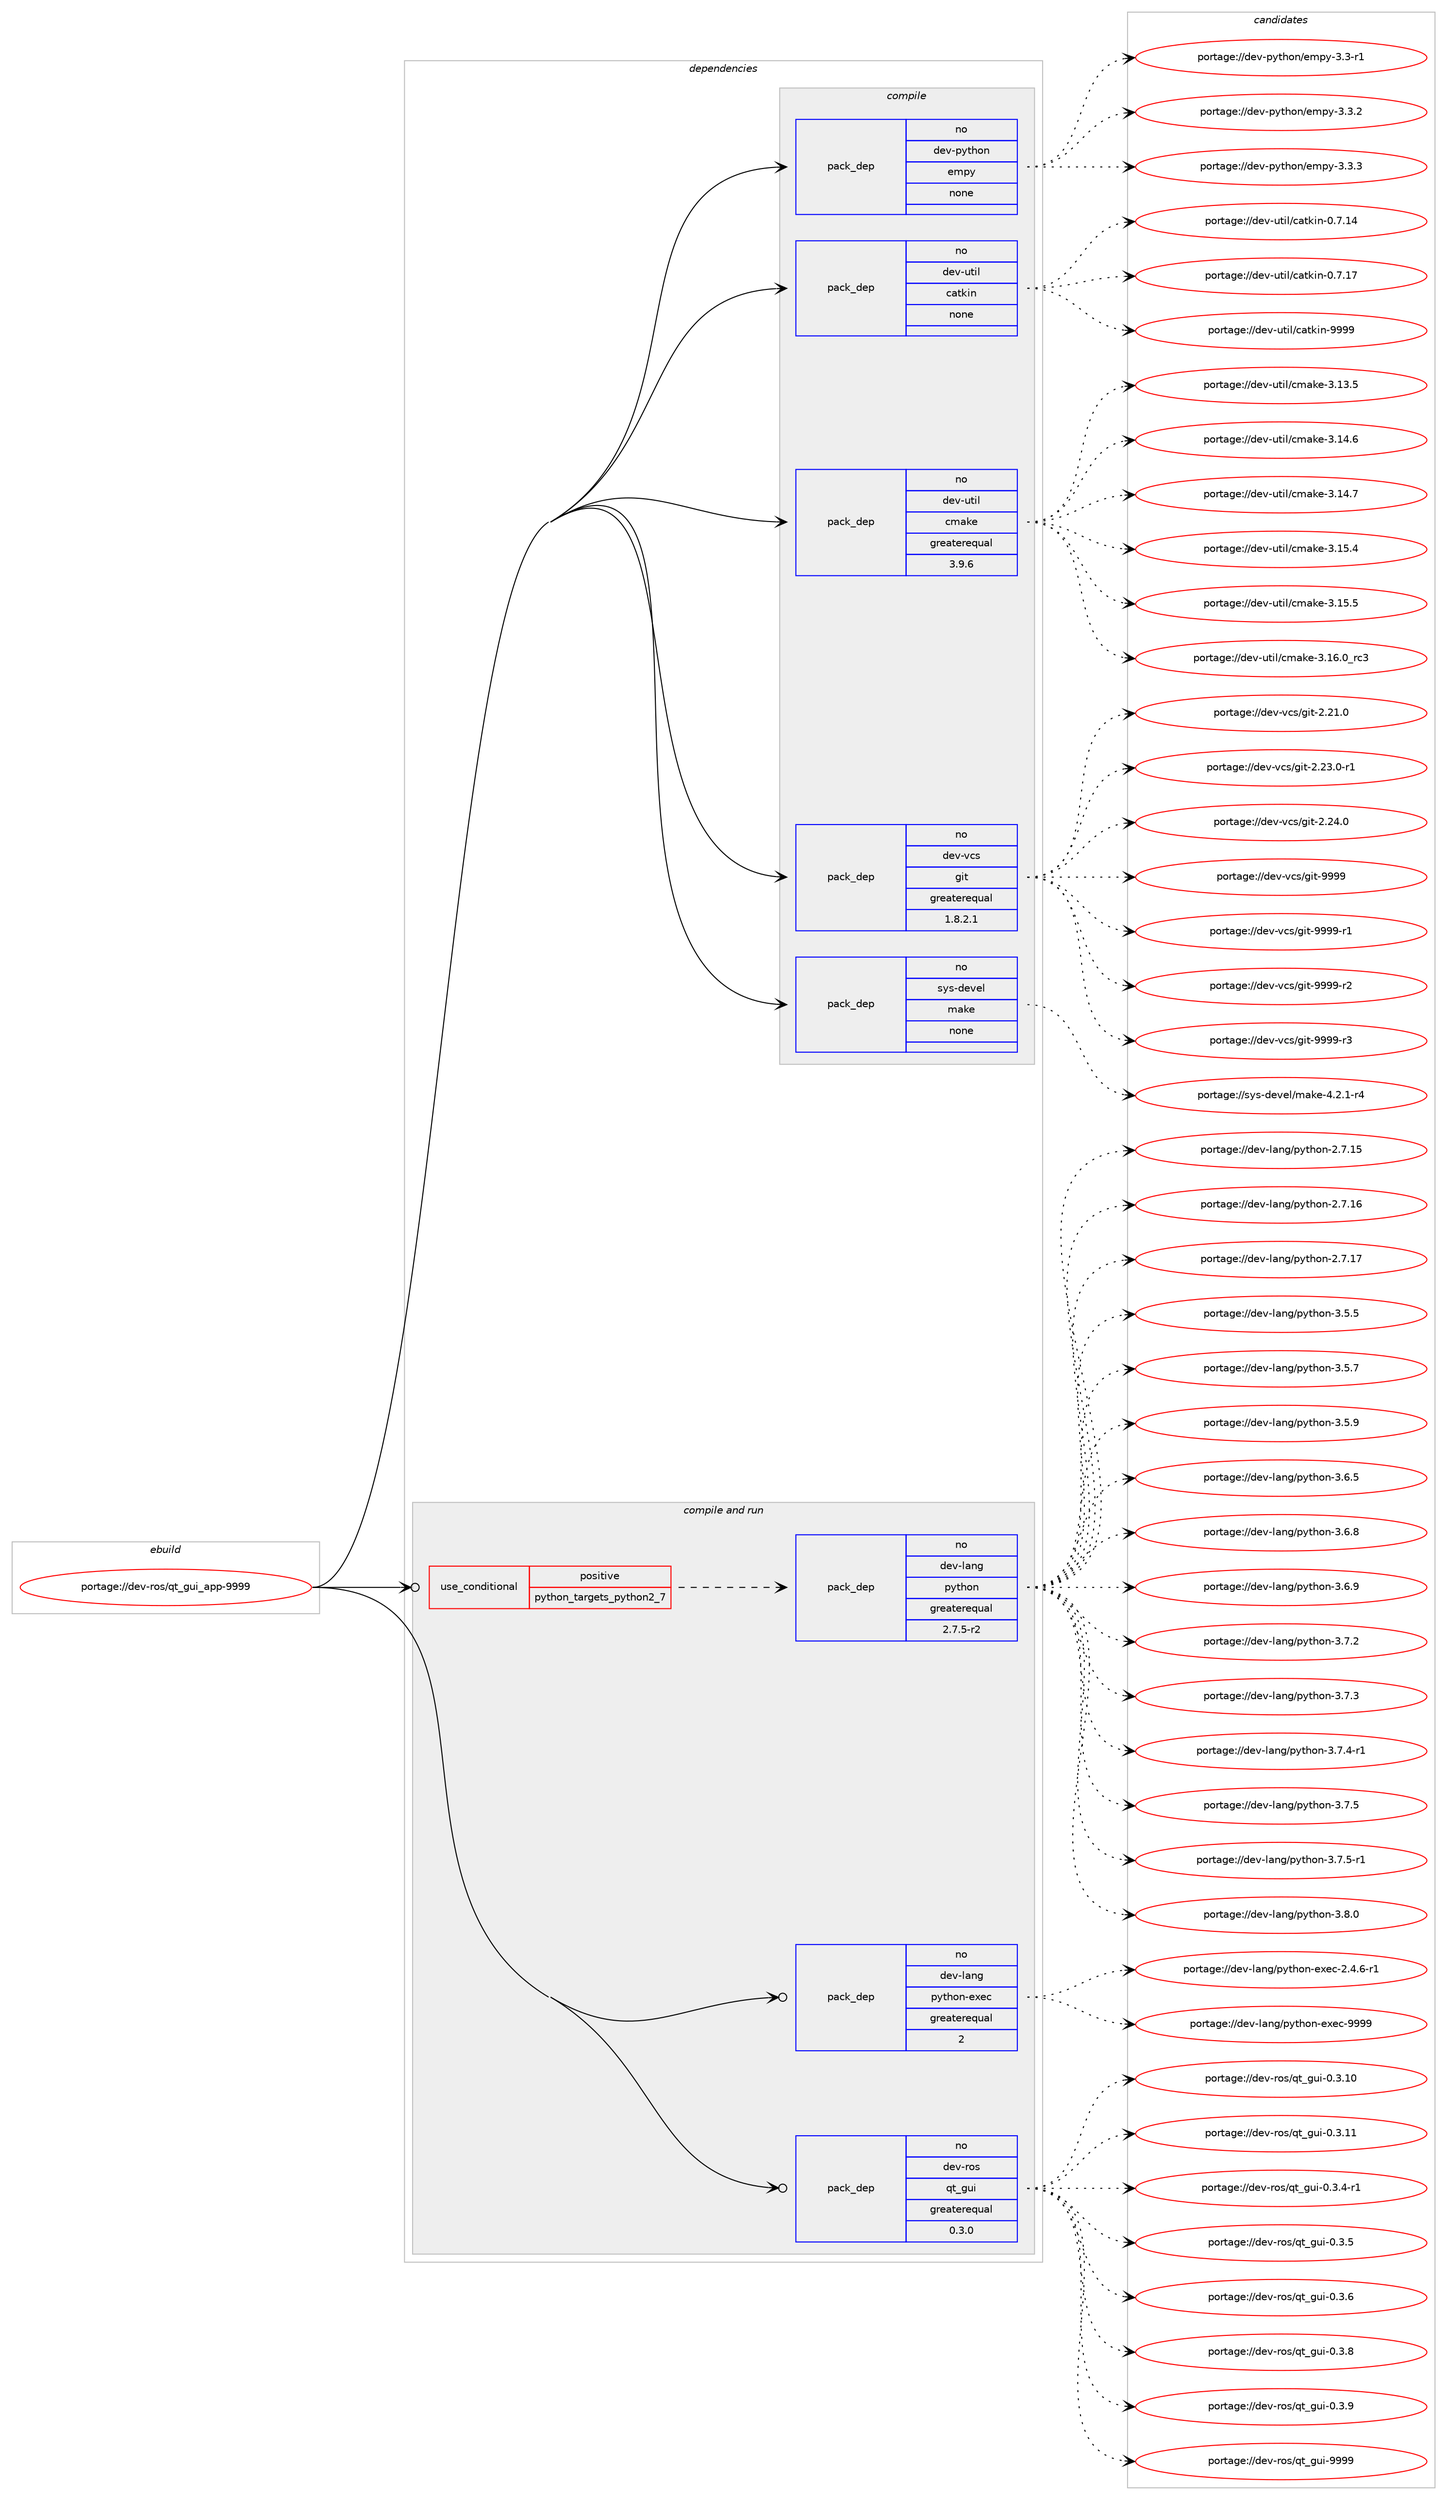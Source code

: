 digraph prolog {

# *************
# Graph options
# *************

newrank=true;
concentrate=true;
compound=true;
graph [rankdir=LR,fontname=Helvetica,fontsize=10,ranksep=1.5];#, ranksep=2.5, nodesep=0.2];
edge  [arrowhead=vee];
node  [fontname=Helvetica,fontsize=10];

# **********
# The ebuild
# **********

subgraph cluster_leftcol {
color=gray;
rank=same;
label=<<i>ebuild</i>>;
id [label="portage://dev-ros/qt_gui_app-9999", color=red, width=4, href="../dev-ros/qt_gui_app-9999.svg"];
}

# ****************
# The dependencies
# ****************

subgraph cluster_midcol {
color=gray;
label=<<i>dependencies</i>>;
subgraph cluster_compile {
fillcolor="#eeeeee";
style=filled;
label=<<i>compile</i>>;
subgraph pack147072 {
dependency194099 [label=<<TABLE BORDER="0" CELLBORDER="1" CELLSPACING="0" CELLPADDING="4" WIDTH="220"><TR><TD ROWSPAN="6" CELLPADDING="30">pack_dep</TD></TR><TR><TD WIDTH="110">no</TD></TR><TR><TD>dev-python</TD></TR><TR><TD>empy</TD></TR><TR><TD>none</TD></TR><TR><TD></TD></TR></TABLE>>, shape=none, color=blue];
}
id:e -> dependency194099:w [weight=20,style="solid",arrowhead="vee"];
subgraph pack147073 {
dependency194100 [label=<<TABLE BORDER="0" CELLBORDER="1" CELLSPACING="0" CELLPADDING="4" WIDTH="220"><TR><TD ROWSPAN="6" CELLPADDING="30">pack_dep</TD></TR><TR><TD WIDTH="110">no</TD></TR><TR><TD>dev-util</TD></TR><TR><TD>catkin</TD></TR><TR><TD>none</TD></TR><TR><TD></TD></TR></TABLE>>, shape=none, color=blue];
}
id:e -> dependency194100:w [weight=20,style="solid",arrowhead="vee"];
subgraph pack147074 {
dependency194101 [label=<<TABLE BORDER="0" CELLBORDER="1" CELLSPACING="0" CELLPADDING="4" WIDTH="220"><TR><TD ROWSPAN="6" CELLPADDING="30">pack_dep</TD></TR><TR><TD WIDTH="110">no</TD></TR><TR><TD>dev-util</TD></TR><TR><TD>cmake</TD></TR><TR><TD>greaterequal</TD></TR><TR><TD>3.9.6</TD></TR></TABLE>>, shape=none, color=blue];
}
id:e -> dependency194101:w [weight=20,style="solid",arrowhead="vee"];
subgraph pack147075 {
dependency194102 [label=<<TABLE BORDER="0" CELLBORDER="1" CELLSPACING="0" CELLPADDING="4" WIDTH="220"><TR><TD ROWSPAN="6" CELLPADDING="30">pack_dep</TD></TR><TR><TD WIDTH="110">no</TD></TR><TR><TD>dev-vcs</TD></TR><TR><TD>git</TD></TR><TR><TD>greaterequal</TD></TR><TR><TD>1.8.2.1</TD></TR></TABLE>>, shape=none, color=blue];
}
id:e -> dependency194102:w [weight=20,style="solid",arrowhead="vee"];
subgraph pack147076 {
dependency194103 [label=<<TABLE BORDER="0" CELLBORDER="1" CELLSPACING="0" CELLPADDING="4" WIDTH="220"><TR><TD ROWSPAN="6" CELLPADDING="30">pack_dep</TD></TR><TR><TD WIDTH="110">no</TD></TR><TR><TD>sys-devel</TD></TR><TR><TD>make</TD></TR><TR><TD>none</TD></TR><TR><TD></TD></TR></TABLE>>, shape=none, color=blue];
}
id:e -> dependency194103:w [weight=20,style="solid",arrowhead="vee"];
}
subgraph cluster_compileandrun {
fillcolor="#eeeeee";
style=filled;
label=<<i>compile and run</i>>;
subgraph cond43599 {
dependency194104 [label=<<TABLE BORDER="0" CELLBORDER="1" CELLSPACING="0" CELLPADDING="4"><TR><TD ROWSPAN="3" CELLPADDING="10">use_conditional</TD></TR><TR><TD>positive</TD></TR><TR><TD>python_targets_python2_7</TD></TR></TABLE>>, shape=none, color=red];
subgraph pack147077 {
dependency194105 [label=<<TABLE BORDER="0" CELLBORDER="1" CELLSPACING="0" CELLPADDING="4" WIDTH="220"><TR><TD ROWSPAN="6" CELLPADDING="30">pack_dep</TD></TR><TR><TD WIDTH="110">no</TD></TR><TR><TD>dev-lang</TD></TR><TR><TD>python</TD></TR><TR><TD>greaterequal</TD></TR><TR><TD>2.7.5-r2</TD></TR></TABLE>>, shape=none, color=blue];
}
dependency194104:e -> dependency194105:w [weight=20,style="dashed",arrowhead="vee"];
}
id:e -> dependency194104:w [weight=20,style="solid",arrowhead="odotvee"];
subgraph pack147078 {
dependency194106 [label=<<TABLE BORDER="0" CELLBORDER="1" CELLSPACING="0" CELLPADDING="4" WIDTH="220"><TR><TD ROWSPAN="6" CELLPADDING="30">pack_dep</TD></TR><TR><TD WIDTH="110">no</TD></TR><TR><TD>dev-lang</TD></TR><TR><TD>python-exec</TD></TR><TR><TD>greaterequal</TD></TR><TR><TD>2</TD></TR></TABLE>>, shape=none, color=blue];
}
id:e -> dependency194106:w [weight=20,style="solid",arrowhead="odotvee"];
subgraph pack147079 {
dependency194107 [label=<<TABLE BORDER="0" CELLBORDER="1" CELLSPACING="0" CELLPADDING="4" WIDTH="220"><TR><TD ROWSPAN="6" CELLPADDING="30">pack_dep</TD></TR><TR><TD WIDTH="110">no</TD></TR><TR><TD>dev-ros</TD></TR><TR><TD>qt_gui</TD></TR><TR><TD>greaterequal</TD></TR><TR><TD>0.3.0</TD></TR></TABLE>>, shape=none, color=blue];
}
id:e -> dependency194107:w [weight=20,style="solid",arrowhead="odotvee"];
}
subgraph cluster_run {
fillcolor="#eeeeee";
style=filled;
label=<<i>run</i>>;
}
}

# **************
# The candidates
# **************

subgraph cluster_choices {
rank=same;
color=gray;
label=<<i>candidates</i>>;

subgraph choice147072 {
color=black;
nodesep=1;
choiceportage1001011184511212111610411111047101109112121455146514511449 [label="portage://dev-python/empy-3.3-r1", color=red, width=4,href="../dev-python/empy-3.3-r1.svg"];
choiceportage1001011184511212111610411111047101109112121455146514650 [label="portage://dev-python/empy-3.3.2", color=red, width=4,href="../dev-python/empy-3.3.2.svg"];
choiceportage1001011184511212111610411111047101109112121455146514651 [label="portage://dev-python/empy-3.3.3", color=red, width=4,href="../dev-python/empy-3.3.3.svg"];
dependency194099:e -> choiceportage1001011184511212111610411111047101109112121455146514511449:w [style=dotted,weight="100"];
dependency194099:e -> choiceportage1001011184511212111610411111047101109112121455146514650:w [style=dotted,weight="100"];
dependency194099:e -> choiceportage1001011184511212111610411111047101109112121455146514651:w [style=dotted,weight="100"];
}
subgraph choice147073 {
color=black;
nodesep=1;
choiceportage1001011184511711610510847999711610710511045484655464952 [label="portage://dev-util/catkin-0.7.14", color=red, width=4,href="../dev-util/catkin-0.7.14.svg"];
choiceportage1001011184511711610510847999711610710511045484655464955 [label="portage://dev-util/catkin-0.7.17", color=red, width=4,href="../dev-util/catkin-0.7.17.svg"];
choiceportage100101118451171161051084799971161071051104557575757 [label="portage://dev-util/catkin-9999", color=red, width=4,href="../dev-util/catkin-9999.svg"];
dependency194100:e -> choiceportage1001011184511711610510847999711610710511045484655464952:w [style=dotted,weight="100"];
dependency194100:e -> choiceportage1001011184511711610510847999711610710511045484655464955:w [style=dotted,weight="100"];
dependency194100:e -> choiceportage100101118451171161051084799971161071051104557575757:w [style=dotted,weight="100"];
}
subgraph choice147074 {
color=black;
nodesep=1;
choiceportage1001011184511711610510847991099710710145514649514653 [label="portage://dev-util/cmake-3.13.5", color=red, width=4,href="../dev-util/cmake-3.13.5.svg"];
choiceportage1001011184511711610510847991099710710145514649524654 [label="portage://dev-util/cmake-3.14.6", color=red, width=4,href="../dev-util/cmake-3.14.6.svg"];
choiceportage1001011184511711610510847991099710710145514649524655 [label="portage://dev-util/cmake-3.14.7", color=red, width=4,href="../dev-util/cmake-3.14.7.svg"];
choiceportage1001011184511711610510847991099710710145514649534652 [label="portage://dev-util/cmake-3.15.4", color=red, width=4,href="../dev-util/cmake-3.15.4.svg"];
choiceportage1001011184511711610510847991099710710145514649534653 [label="portage://dev-util/cmake-3.15.5", color=red, width=4,href="../dev-util/cmake-3.15.5.svg"];
choiceportage1001011184511711610510847991099710710145514649544648951149951 [label="portage://dev-util/cmake-3.16.0_rc3", color=red, width=4,href="../dev-util/cmake-3.16.0_rc3.svg"];
dependency194101:e -> choiceportage1001011184511711610510847991099710710145514649514653:w [style=dotted,weight="100"];
dependency194101:e -> choiceportage1001011184511711610510847991099710710145514649524654:w [style=dotted,weight="100"];
dependency194101:e -> choiceportage1001011184511711610510847991099710710145514649524655:w [style=dotted,weight="100"];
dependency194101:e -> choiceportage1001011184511711610510847991099710710145514649534652:w [style=dotted,weight="100"];
dependency194101:e -> choiceportage1001011184511711610510847991099710710145514649534653:w [style=dotted,weight="100"];
dependency194101:e -> choiceportage1001011184511711610510847991099710710145514649544648951149951:w [style=dotted,weight="100"];
}
subgraph choice147075 {
color=black;
nodesep=1;
choiceportage10010111845118991154710310511645504650494648 [label="portage://dev-vcs/git-2.21.0", color=red, width=4,href="../dev-vcs/git-2.21.0.svg"];
choiceportage100101118451189911547103105116455046505146484511449 [label="portage://dev-vcs/git-2.23.0-r1", color=red, width=4,href="../dev-vcs/git-2.23.0-r1.svg"];
choiceportage10010111845118991154710310511645504650524648 [label="portage://dev-vcs/git-2.24.0", color=red, width=4,href="../dev-vcs/git-2.24.0.svg"];
choiceportage1001011184511899115471031051164557575757 [label="portage://dev-vcs/git-9999", color=red, width=4,href="../dev-vcs/git-9999.svg"];
choiceportage10010111845118991154710310511645575757574511449 [label="portage://dev-vcs/git-9999-r1", color=red, width=4,href="../dev-vcs/git-9999-r1.svg"];
choiceportage10010111845118991154710310511645575757574511450 [label="portage://dev-vcs/git-9999-r2", color=red, width=4,href="../dev-vcs/git-9999-r2.svg"];
choiceportage10010111845118991154710310511645575757574511451 [label="portage://dev-vcs/git-9999-r3", color=red, width=4,href="../dev-vcs/git-9999-r3.svg"];
dependency194102:e -> choiceportage10010111845118991154710310511645504650494648:w [style=dotted,weight="100"];
dependency194102:e -> choiceportage100101118451189911547103105116455046505146484511449:w [style=dotted,weight="100"];
dependency194102:e -> choiceportage10010111845118991154710310511645504650524648:w [style=dotted,weight="100"];
dependency194102:e -> choiceportage1001011184511899115471031051164557575757:w [style=dotted,weight="100"];
dependency194102:e -> choiceportage10010111845118991154710310511645575757574511449:w [style=dotted,weight="100"];
dependency194102:e -> choiceportage10010111845118991154710310511645575757574511450:w [style=dotted,weight="100"];
dependency194102:e -> choiceportage10010111845118991154710310511645575757574511451:w [style=dotted,weight="100"];
}
subgraph choice147076 {
color=black;
nodesep=1;
choiceportage1151211154510010111810110847109971071014552465046494511452 [label="portage://sys-devel/make-4.2.1-r4", color=red, width=4,href="../sys-devel/make-4.2.1-r4.svg"];
dependency194103:e -> choiceportage1151211154510010111810110847109971071014552465046494511452:w [style=dotted,weight="100"];
}
subgraph choice147077 {
color=black;
nodesep=1;
choiceportage10010111845108971101034711212111610411111045504655464953 [label="portage://dev-lang/python-2.7.15", color=red, width=4,href="../dev-lang/python-2.7.15.svg"];
choiceportage10010111845108971101034711212111610411111045504655464954 [label="portage://dev-lang/python-2.7.16", color=red, width=4,href="../dev-lang/python-2.7.16.svg"];
choiceportage10010111845108971101034711212111610411111045504655464955 [label="portage://dev-lang/python-2.7.17", color=red, width=4,href="../dev-lang/python-2.7.17.svg"];
choiceportage100101118451089711010347112121116104111110455146534653 [label="portage://dev-lang/python-3.5.5", color=red, width=4,href="../dev-lang/python-3.5.5.svg"];
choiceportage100101118451089711010347112121116104111110455146534655 [label="portage://dev-lang/python-3.5.7", color=red, width=4,href="../dev-lang/python-3.5.7.svg"];
choiceportage100101118451089711010347112121116104111110455146534657 [label="portage://dev-lang/python-3.5.9", color=red, width=4,href="../dev-lang/python-3.5.9.svg"];
choiceportage100101118451089711010347112121116104111110455146544653 [label="portage://dev-lang/python-3.6.5", color=red, width=4,href="../dev-lang/python-3.6.5.svg"];
choiceportage100101118451089711010347112121116104111110455146544656 [label="portage://dev-lang/python-3.6.8", color=red, width=4,href="../dev-lang/python-3.6.8.svg"];
choiceportage100101118451089711010347112121116104111110455146544657 [label="portage://dev-lang/python-3.6.9", color=red, width=4,href="../dev-lang/python-3.6.9.svg"];
choiceportage100101118451089711010347112121116104111110455146554650 [label="portage://dev-lang/python-3.7.2", color=red, width=4,href="../dev-lang/python-3.7.2.svg"];
choiceportage100101118451089711010347112121116104111110455146554651 [label="portage://dev-lang/python-3.7.3", color=red, width=4,href="../dev-lang/python-3.7.3.svg"];
choiceportage1001011184510897110103471121211161041111104551465546524511449 [label="portage://dev-lang/python-3.7.4-r1", color=red, width=4,href="../dev-lang/python-3.7.4-r1.svg"];
choiceportage100101118451089711010347112121116104111110455146554653 [label="portage://dev-lang/python-3.7.5", color=red, width=4,href="../dev-lang/python-3.7.5.svg"];
choiceportage1001011184510897110103471121211161041111104551465546534511449 [label="portage://dev-lang/python-3.7.5-r1", color=red, width=4,href="../dev-lang/python-3.7.5-r1.svg"];
choiceportage100101118451089711010347112121116104111110455146564648 [label="portage://dev-lang/python-3.8.0", color=red, width=4,href="../dev-lang/python-3.8.0.svg"];
dependency194105:e -> choiceportage10010111845108971101034711212111610411111045504655464953:w [style=dotted,weight="100"];
dependency194105:e -> choiceportage10010111845108971101034711212111610411111045504655464954:w [style=dotted,weight="100"];
dependency194105:e -> choiceportage10010111845108971101034711212111610411111045504655464955:w [style=dotted,weight="100"];
dependency194105:e -> choiceportage100101118451089711010347112121116104111110455146534653:w [style=dotted,weight="100"];
dependency194105:e -> choiceportage100101118451089711010347112121116104111110455146534655:w [style=dotted,weight="100"];
dependency194105:e -> choiceportage100101118451089711010347112121116104111110455146534657:w [style=dotted,weight="100"];
dependency194105:e -> choiceportage100101118451089711010347112121116104111110455146544653:w [style=dotted,weight="100"];
dependency194105:e -> choiceportage100101118451089711010347112121116104111110455146544656:w [style=dotted,weight="100"];
dependency194105:e -> choiceportage100101118451089711010347112121116104111110455146544657:w [style=dotted,weight="100"];
dependency194105:e -> choiceportage100101118451089711010347112121116104111110455146554650:w [style=dotted,weight="100"];
dependency194105:e -> choiceportage100101118451089711010347112121116104111110455146554651:w [style=dotted,weight="100"];
dependency194105:e -> choiceportage1001011184510897110103471121211161041111104551465546524511449:w [style=dotted,weight="100"];
dependency194105:e -> choiceportage100101118451089711010347112121116104111110455146554653:w [style=dotted,weight="100"];
dependency194105:e -> choiceportage1001011184510897110103471121211161041111104551465546534511449:w [style=dotted,weight="100"];
dependency194105:e -> choiceportage100101118451089711010347112121116104111110455146564648:w [style=dotted,weight="100"];
}
subgraph choice147078 {
color=black;
nodesep=1;
choiceportage10010111845108971101034711212111610411111045101120101994550465246544511449 [label="portage://dev-lang/python-exec-2.4.6-r1", color=red, width=4,href="../dev-lang/python-exec-2.4.6-r1.svg"];
choiceportage10010111845108971101034711212111610411111045101120101994557575757 [label="portage://dev-lang/python-exec-9999", color=red, width=4,href="../dev-lang/python-exec-9999.svg"];
dependency194106:e -> choiceportage10010111845108971101034711212111610411111045101120101994550465246544511449:w [style=dotted,weight="100"];
dependency194106:e -> choiceportage10010111845108971101034711212111610411111045101120101994557575757:w [style=dotted,weight="100"];
}
subgraph choice147079 {
color=black;
nodesep=1;
choiceportage10010111845114111115471131169510311710545484651464948 [label="portage://dev-ros/qt_gui-0.3.10", color=red, width=4,href="../dev-ros/qt_gui-0.3.10.svg"];
choiceportage10010111845114111115471131169510311710545484651464949 [label="portage://dev-ros/qt_gui-0.3.11", color=red, width=4,href="../dev-ros/qt_gui-0.3.11.svg"];
choiceportage1001011184511411111547113116951031171054548465146524511449 [label="portage://dev-ros/qt_gui-0.3.4-r1", color=red, width=4,href="../dev-ros/qt_gui-0.3.4-r1.svg"];
choiceportage100101118451141111154711311695103117105454846514653 [label="portage://dev-ros/qt_gui-0.3.5", color=red, width=4,href="../dev-ros/qt_gui-0.3.5.svg"];
choiceportage100101118451141111154711311695103117105454846514654 [label="portage://dev-ros/qt_gui-0.3.6", color=red, width=4,href="../dev-ros/qt_gui-0.3.6.svg"];
choiceportage100101118451141111154711311695103117105454846514656 [label="portage://dev-ros/qt_gui-0.3.8", color=red, width=4,href="../dev-ros/qt_gui-0.3.8.svg"];
choiceportage100101118451141111154711311695103117105454846514657 [label="portage://dev-ros/qt_gui-0.3.9", color=red, width=4,href="../dev-ros/qt_gui-0.3.9.svg"];
choiceportage1001011184511411111547113116951031171054557575757 [label="portage://dev-ros/qt_gui-9999", color=red, width=4,href="../dev-ros/qt_gui-9999.svg"];
dependency194107:e -> choiceportage10010111845114111115471131169510311710545484651464948:w [style=dotted,weight="100"];
dependency194107:e -> choiceportage10010111845114111115471131169510311710545484651464949:w [style=dotted,weight="100"];
dependency194107:e -> choiceportage1001011184511411111547113116951031171054548465146524511449:w [style=dotted,weight="100"];
dependency194107:e -> choiceportage100101118451141111154711311695103117105454846514653:w [style=dotted,weight="100"];
dependency194107:e -> choiceportage100101118451141111154711311695103117105454846514654:w [style=dotted,weight="100"];
dependency194107:e -> choiceportage100101118451141111154711311695103117105454846514656:w [style=dotted,weight="100"];
dependency194107:e -> choiceportage100101118451141111154711311695103117105454846514657:w [style=dotted,weight="100"];
dependency194107:e -> choiceportage1001011184511411111547113116951031171054557575757:w [style=dotted,weight="100"];
}
}

}
